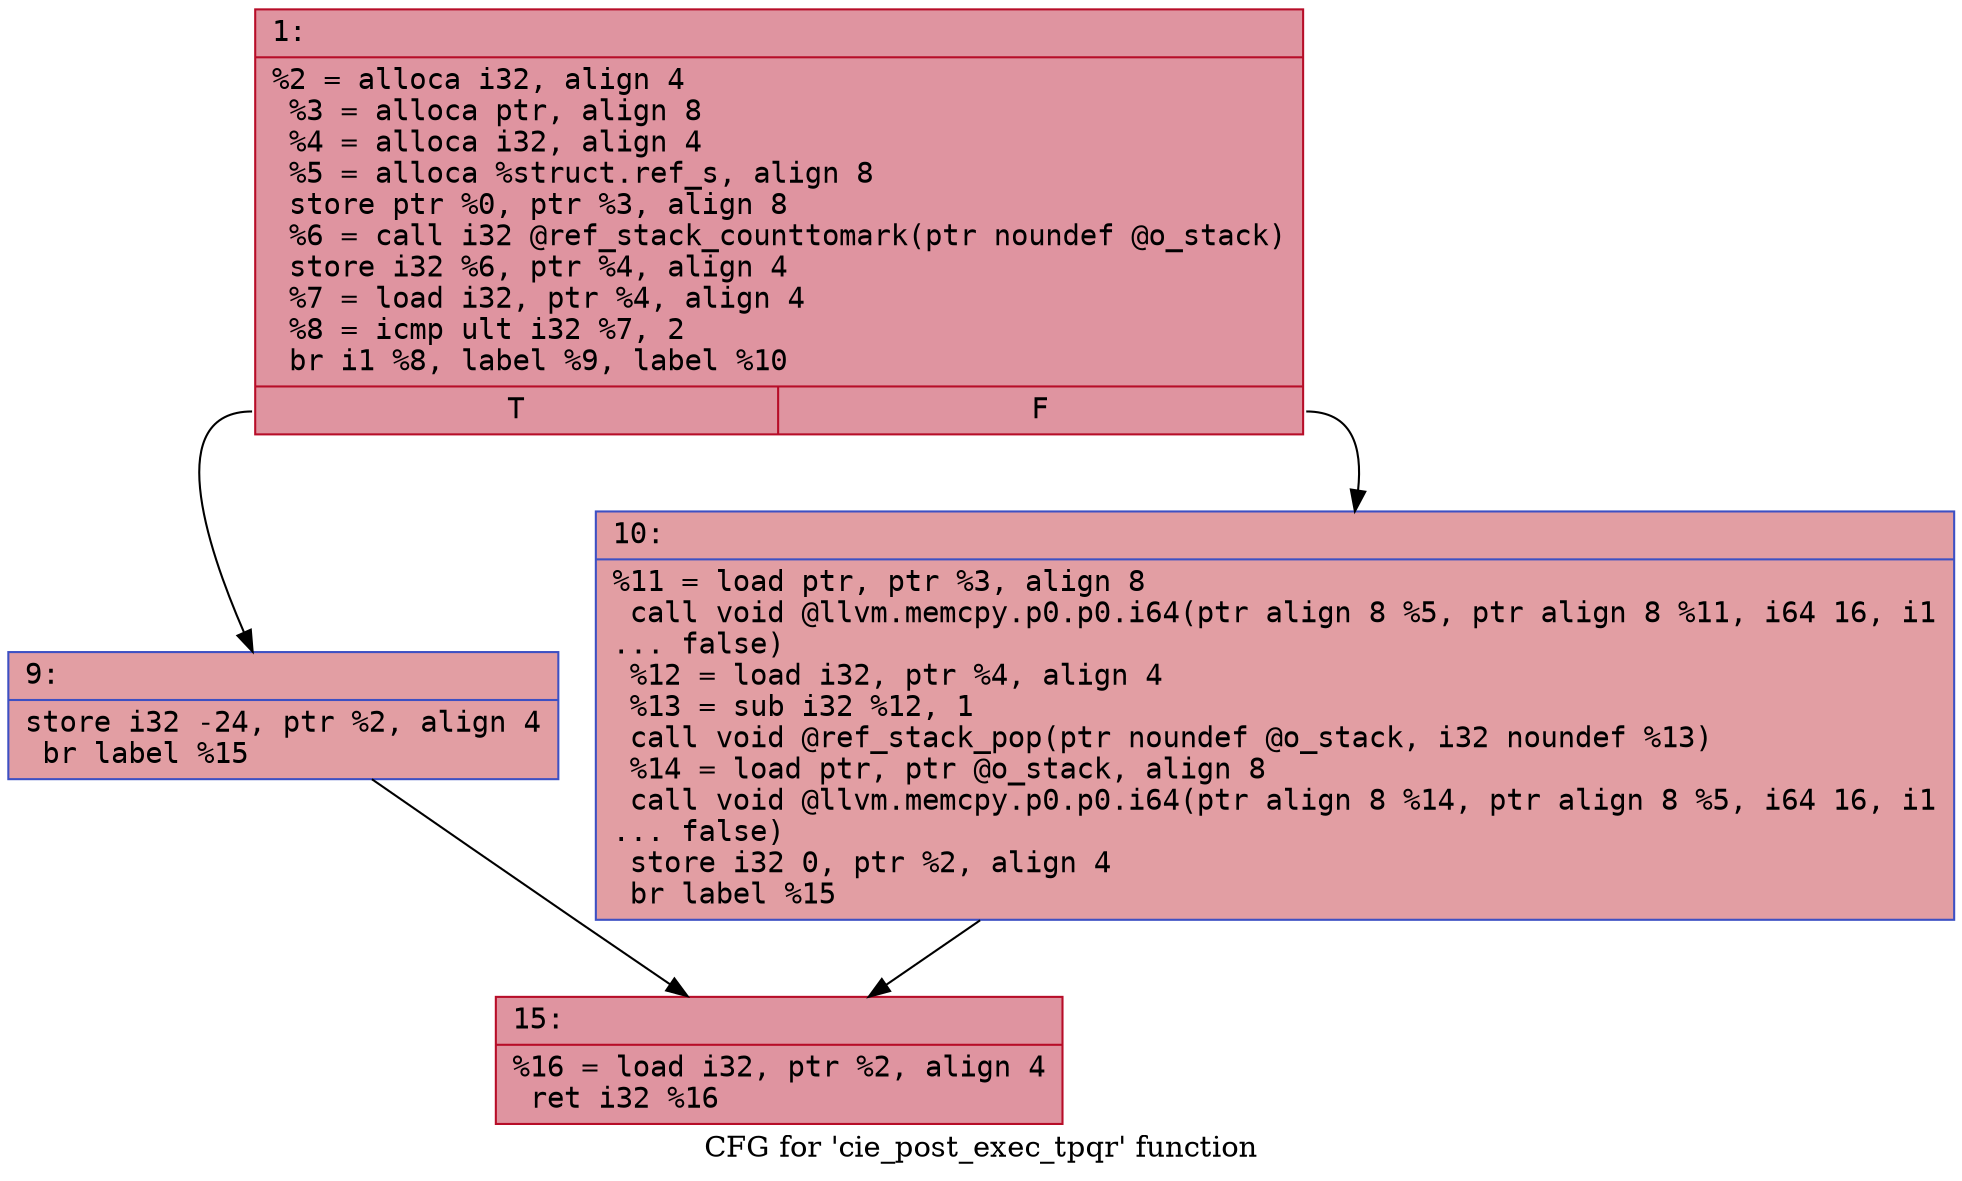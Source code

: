 digraph "CFG for 'cie_post_exec_tpqr' function" {
	label="CFG for 'cie_post_exec_tpqr' function";

	Node0x600001726c10 [shape=record,color="#b70d28ff", style=filled, fillcolor="#b70d2870" fontname="Courier",label="{1:\l|  %2 = alloca i32, align 4\l  %3 = alloca ptr, align 8\l  %4 = alloca i32, align 4\l  %5 = alloca %struct.ref_s, align 8\l  store ptr %0, ptr %3, align 8\l  %6 = call i32 @ref_stack_counttomark(ptr noundef @o_stack)\l  store i32 %6, ptr %4, align 4\l  %7 = load i32, ptr %4, align 4\l  %8 = icmp ult i32 %7, 2\l  br i1 %8, label %9, label %10\l|{<s0>T|<s1>F}}"];
	Node0x600001726c10:s0 -> Node0x600001726c60[tooltip="1 -> 9\nProbability 50.00%" ];
	Node0x600001726c10:s1 -> Node0x600001726cb0[tooltip="1 -> 10\nProbability 50.00%" ];
	Node0x600001726c60 [shape=record,color="#3d50c3ff", style=filled, fillcolor="#be242e70" fontname="Courier",label="{9:\l|  store i32 -24, ptr %2, align 4\l  br label %15\l}"];
	Node0x600001726c60 -> Node0x600001726d00[tooltip="9 -> 15\nProbability 100.00%" ];
	Node0x600001726cb0 [shape=record,color="#3d50c3ff", style=filled, fillcolor="#be242e70" fontname="Courier",label="{10:\l|  %11 = load ptr, ptr %3, align 8\l  call void @llvm.memcpy.p0.p0.i64(ptr align 8 %5, ptr align 8 %11, i64 16, i1\l... false)\l  %12 = load i32, ptr %4, align 4\l  %13 = sub i32 %12, 1\l  call void @ref_stack_pop(ptr noundef @o_stack, i32 noundef %13)\l  %14 = load ptr, ptr @o_stack, align 8\l  call void @llvm.memcpy.p0.p0.i64(ptr align 8 %14, ptr align 8 %5, i64 16, i1\l... false)\l  store i32 0, ptr %2, align 4\l  br label %15\l}"];
	Node0x600001726cb0 -> Node0x600001726d00[tooltip="10 -> 15\nProbability 100.00%" ];
	Node0x600001726d00 [shape=record,color="#b70d28ff", style=filled, fillcolor="#b70d2870" fontname="Courier",label="{15:\l|  %16 = load i32, ptr %2, align 4\l  ret i32 %16\l}"];
}
